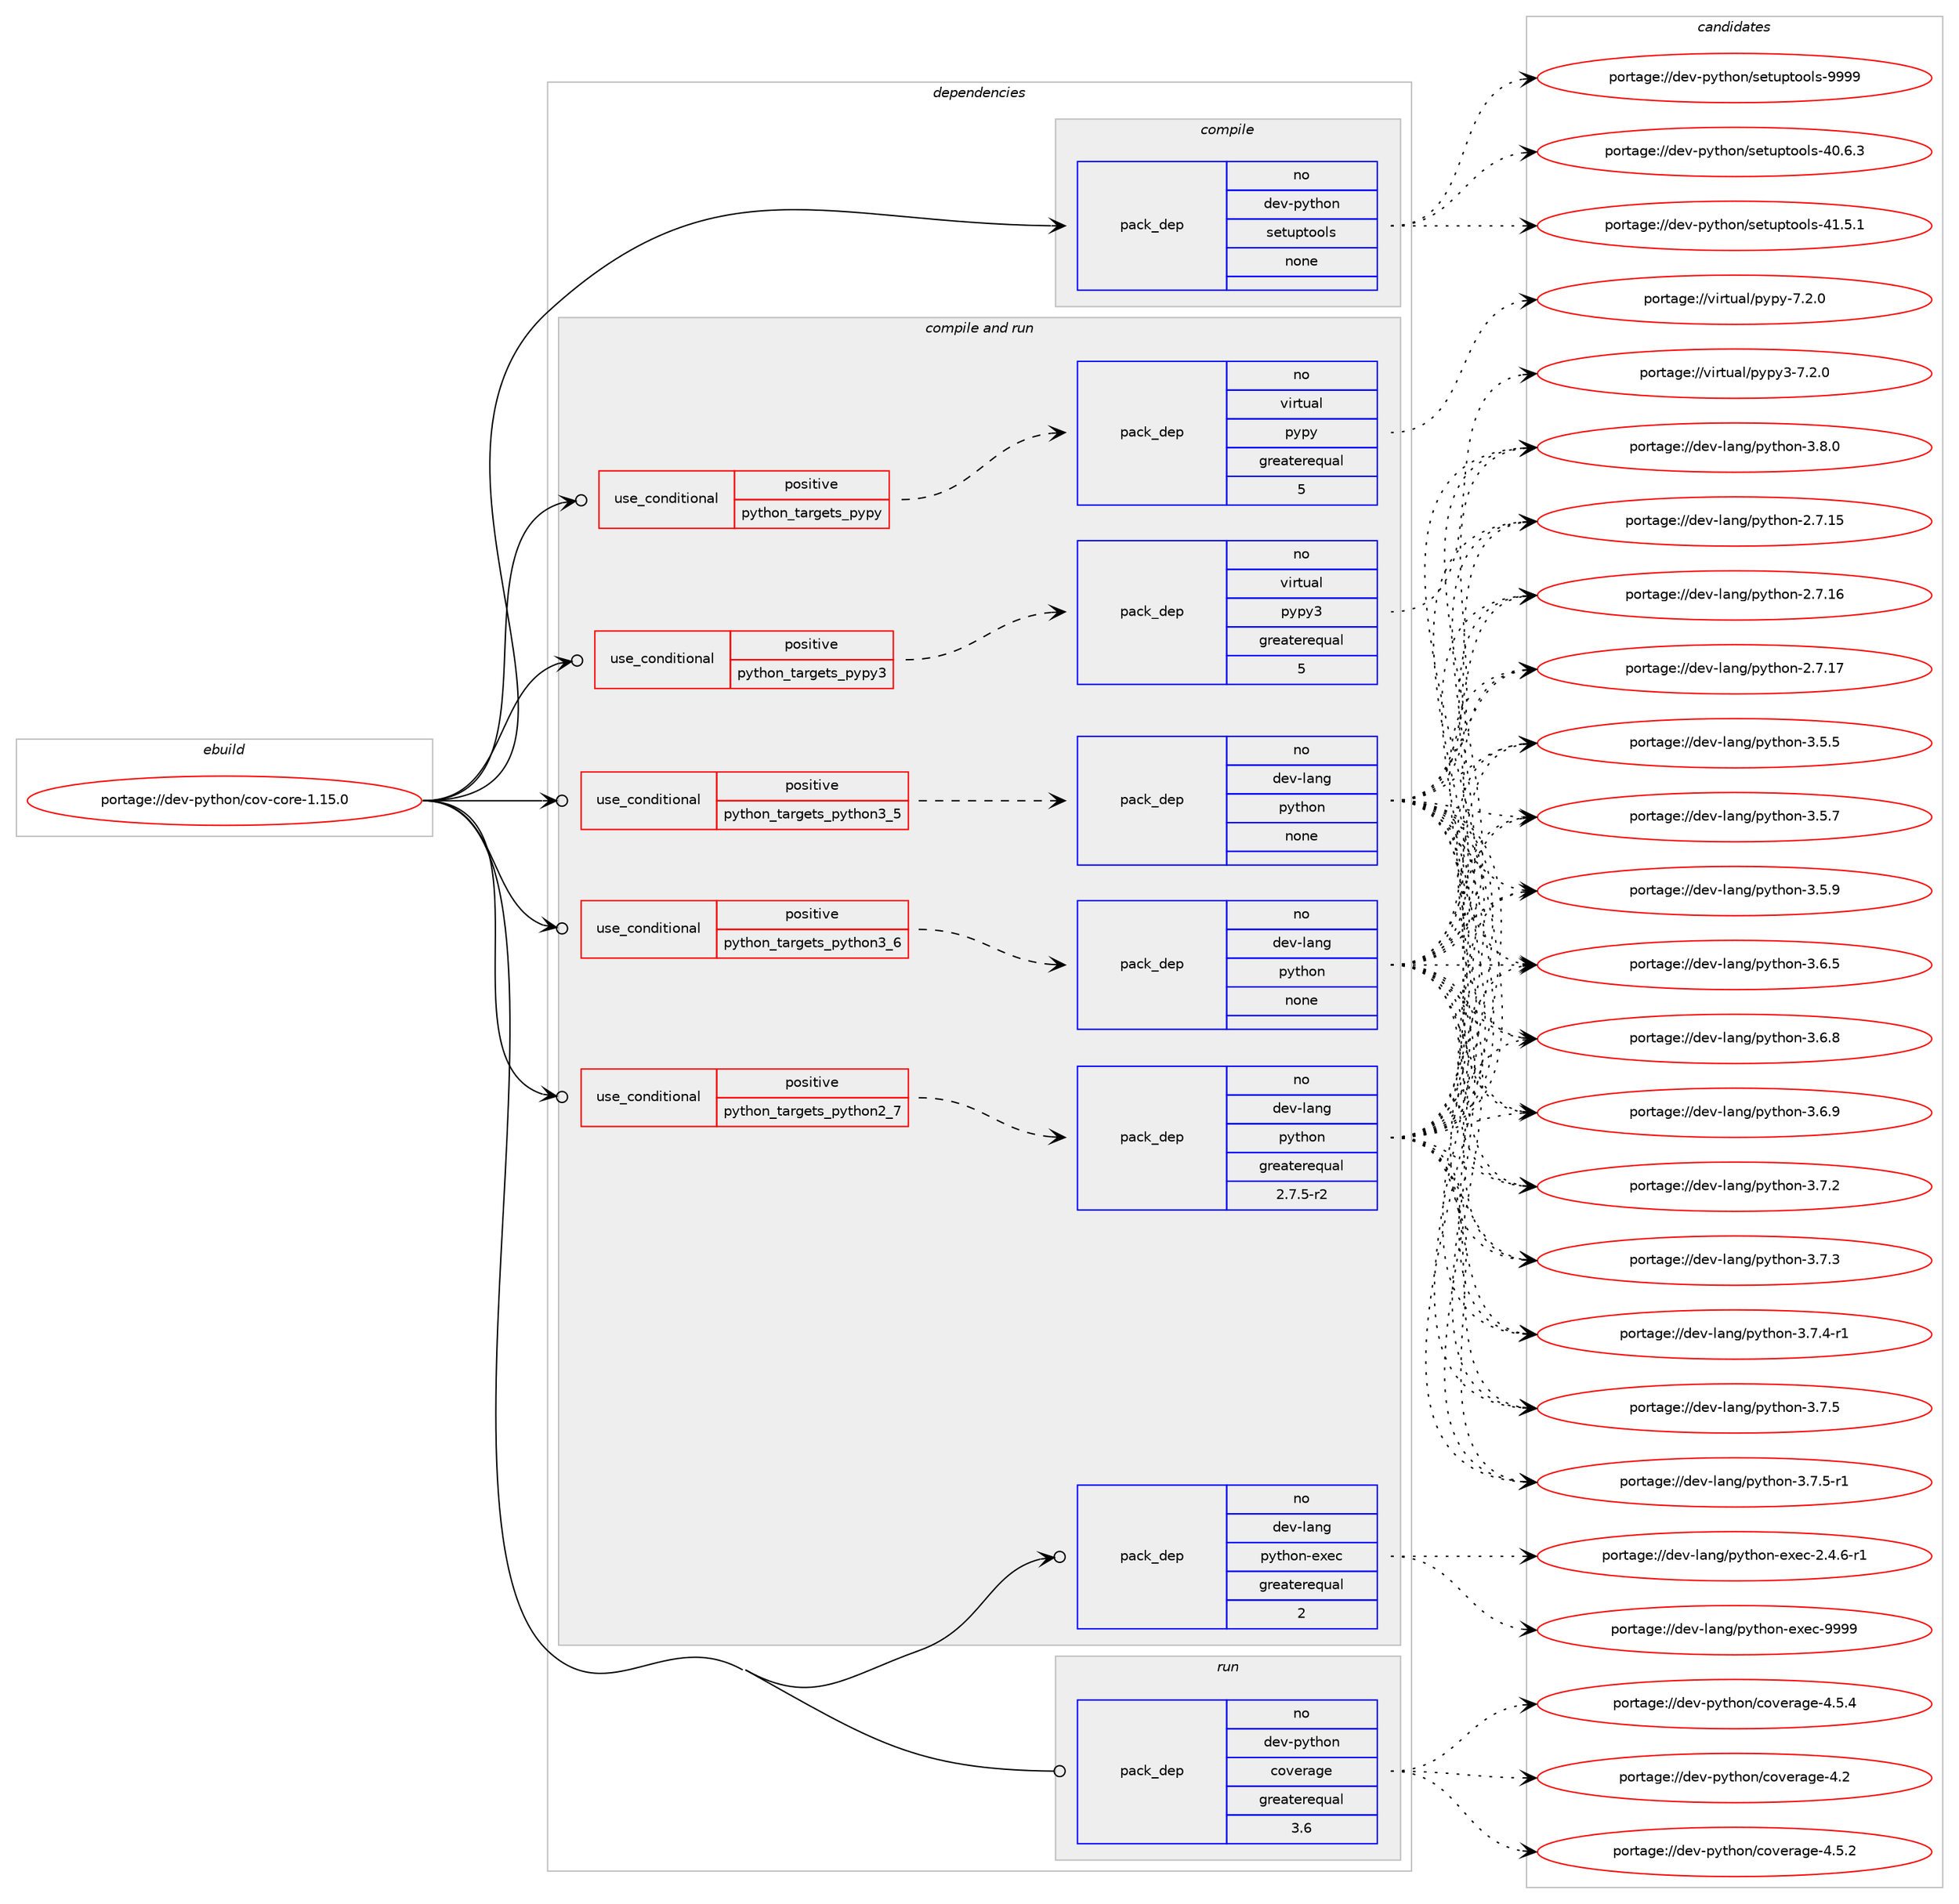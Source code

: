 digraph prolog {

# *************
# Graph options
# *************

newrank=true;
concentrate=true;
compound=true;
graph [rankdir=LR,fontname=Helvetica,fontsize=10,ranksep=1.5];#, ranksep=2.5, nodesep=0.2];
edge  [arrowhead=vee];
node  [fontname=Helvetica,fontsize=10];

# **********
# The ebuild
# **********

subgraph cluster_leftcol {
color=gray;
rank=same;
label=<<i>ebuild</i>>;
id [label="portage://dev-python/cov-core-1.15.0", color=red, width=4, href="../dev-python/cov-core-1.15.0.svg"];
}

# ****************
# The dependencies
# ****************

subgraph cluster_midcol {
color=gray;
label=<<i>dependencies</i>>;
subgraph cluster_compile {
fillcolor="#eeeeee";
style=filled;
label=<<i>compile</i>>;
subgraph pack104464 {
dependency134976 [label=<<TABLE BORDER="0" CELLBORDER="1" CELLSPACING="0" CELLPADDING="4" WIDTH="220"><TR><TD ROWSPAN="6" CELLPADDING="30">pack_dep</TD></TR><TR><TD WIDTH="110">no</TD></TR><TR><TD>dev-python</TD></TR><TR><TD>setuptools</TD></TR><TR><TD>none</TD></TR><TR><TD></TD></TR></TABLE>>, shape=none, color=blue];
}
id:e -> dependency134976:w [weight=20,style="solid",arrowhead="vee"];
}
subgraph cluster_compileandrun {
fillcolor="#eeeeee";
style=filled;
label=<<i>compile and run</i>>;
subgraph cond27204 {
dependency134977 [label=<<TABLE BORDER="0" CELLBORDER="1" CELLSPACING="0" CELLPADDING="4"><TR><TD ROWSPAN="3" CELLPADDING="10">use_conditional</TD></TR><TR><TD>positive</TD></TR><TR><TD>python_targets_pypy</TD></TR></TABLE>>, shape=none, color=red];
subgraph pack104465 {
dependency134978 [label=<<TABLE BORDER="0" CELLBORDER="1" CELLSPACING="0" CELLPADDING="4" WIDTH="220"><TR><TD ROWSPAN="6" CELLPADDING="30">pack_dep</TD></TR><TR><TD WIDTH="110">no</TD></TR><TR><TD>virtual</TD></TR><TR><TD>pypy</TD></TR><TR><TD>greaterequal</TD></TR><TR><TD>5</TD></TR></TABLE>>, shape=none, color=blue];
}
dependency134977:e -> dependency134978:w [weight=20,style="dashed",arrowhead="vee"];
}
id:e -> dependency134977:w [weight=20,style="solid",arrowhead="odotvee"];
subgraph cond27205 {
dependency134979 [label=<<TABLE BORDER="0" CELLBORDER="1" CELLSPACING="0" CELLPADDING="4"><TR><TD ROWSPAN="3" CELLPADDING="10">use_conditional</TD></TR><TR><TD>positive</TD></TR><TR><TD>python_targets_pypy3</TD></TR></TABLE>>, shape=none, color=red];
subgraph pack104466 {
dependency134980 [label=<<TABLE BORDER="0" CELLBORDER="1" CELLSPACING="0" CELLPADDING="4" WIDTH="220"><TR><TD ROWSPAN="6" CELLPADDING="30">pack_dep</TD></TR><TR><TD WIDTH="110">no</TD></TR><TR><TD>virtual</TD></TR><TR><TD>pypy3</TD></TR><TR><TD>greaterequal</TD></TR><TR><TD>5</TD></TR></TABLE>>, shape=none, color=blue];
}
dependency134979:e -> dependency134980:w [weight=20,style="dashed",arrowhead="vee"];
}
id:e -> dependency134979:w [weight=20,style="solid",arrowhead="odotvee"];
subgraph cond27206 {
dependency134981 [label=<<TABLE BORDER="0" CELLBORDER="1" CELLSPACING="0" CELLPADDING="4"><TR><TD ROWSPAN="3" CELLPADDING="10">use_conditional</TD></TR><TR><TD>positive</TD></TR><TR><TD>python_targets_python2_7</TD></TR></TABLE>>, shape=none, color=red];
subgraph pack104467 {
dependency134982 [label=<<TABLE BORDER="0" CELLBORDER="1" CELLSPACING="0" CELLPADDING="4" WIDTH="220"><TR><TD ROWSPAN="6" CELLPADDING="30">pack_dep</TD></TR><TR><TD WIDTH="110">no</TD></TR><TR><TD>dev-lang</TD></TR><TR><TD>python</TD></TR><TR><TD>greaterequal</TD></TR><TR><TD>2.7.5-r2</TD></TR></TABLE>>, shape=none, color=blue];
}
dependency134981:e -> dependency134982:w [weight=20,style="dashed",arrowhead="vee"];
}
id:e -> dependency134981:w [weight=20,style="solid",arrowhead="odotvee"];
subgraph cond27207 {
dependency134983 [label=<<TABLE BORDER="0" CELLBORDER="1" CELLSPACING="0" CELLPADDING="4"><TR><TD ROWSPAN="3" CELLPADDING="10">use_conditional</TD></TR><TR><TD>positive</TD></TR><TR><TD>python_targets_python3_5</TD></TR></TABLE>>, shape=none, color=red];
subgraph pack104468 {
dependency134984 [label=<<TABLE BORDER="0" CELLBORDER="1" CELLSPACING="0" CELLPADDING="4" WIDTH="220"><TR><TD ROWSPAN="6" CELLPADDING="30">pack_dep</TD></TR><TR><TD WIDTH="110">no</TD></TR><TR><TD>dev-lang</TD></TR><TR><TD>python</TD></TR><TR><TD>none</TD></TR><TR><TD></TD></TR></TABLE>>, shape=none, color=blue];
}
dependency134983:e -> dependency134984:w [weight=20,style="dashed",arrowhead="vee"];
}
id:e -> dependency134983:w [weight=20,style="solid",arrowhead="odotvee"];
subgraph cond27208 {
dependency134985 [label=<<TABLE BORDER="0" CELLBORDER="1" CELLSPACING="0" CELLPADDING="4"><TR><TD ROWSPAN="3" CELLPADDING="10">use_conditional</TD></TR><TR><TD>positive</TD></TR><TR><TD>python_targets_python3_6</TD></TR></TABLE>>, shape=none, color=red];
subgraph pack104469 {
dependency134986 [label=<<TABLE BORDER="0" CELLBORDER="1" CELLSPACING="0" CELLPADDING="4" WIDTH="220"><TR><TD ROWSPAN="6" CELLPADDING="30">pack_dep</TD></TR><TR><TD WIDTH="110">no</TD></TR><TR><TD>dev-lang</TD></TR><TR><TD>python</TD></TR><TR><TD>none</TD></TR><TR><TD></TD></TR></TABLE>>, shape=none, color=blue];
}
dependency134985:e -> dependency134986:w [weight=20,style="dashed",arrowhead="vee"];
}
id:e -> dependency134985:w [weight=20,style="solid",arrowhead="odotvee"];
subgraph pack104470 {
dependency134987 [label=<<TABLE BORDER="0" CELLBORDER="1" CELLSPACING="0" CELLPADDING="4" WIDTH="220"><TR><TD ROWSPAN="6" CELLPADDING="30">pack_dep</TD></TR><TR><TD WIDTH="110">no</TD></TR><TR><TD>dev-lang</TD></TR><TR><TD>python-exec</TD></TR><TR><TD>greaterequal</TD></TR><TR><TD>2</TD></TR></TABLE>>, shape=none, color=blue];
}
id:e -> dependency134987:w [weight=20,style="solid",arrowhead="odotvee"];
}
subgraph cluster_run {
fillcolor="#eeeeee";
style=filled;
label=<<i>run</i>>;
subgraph pack104471 {
dependency134988 [label=<<TABLE BORDER="0" CELLBORDER="1" CELLSPACING="0" CELLPADDING="4" WIDTH="220"><TR><TD ROWSPAN="6" CELLPADDING="30">pack_dep</TD></TR><TR><TD WIDTH="110">no</TD></TR><TR><TD>dev-python</TD></TR><TR><TD>coverage</TD></TR><TR><TD>greaterequal</TD></TR><TR><TD>3.6</TD></TR></TABLE>>, shape=none, color=blue];
}
id:e -> dependency134988:w [weight=20,style="solid",arrowhead="odot"];
}
}

# **************
# The candidates
# **************

subgraph cluster_choices {
rank=same;
color=gray;
label=<<i>candidates</i>>;

subgraph choice104464 {
color=black;
nodesep=1;
choiceportage100101118451121211161041111104711510111611711211611111110811545524846544651 [label="portage://dev-python/setuptools-40.6.3", color=red, width=4,href="../dev-python/setuptools-40.6.3.svg"];
choiceportage100101118451121211161041111104711510111611711211611111110811545524946534649 [label="portage://dev-python/setuptools-41.5.1", color=red, width=4,href="../dev-python/setuptools-41.5.1.svg"];
choiceportage10010111845112121116104111110471151011161171121161111111081154557575757 [label="portage://dev-python/setuptools-9999", color=red, width=4,href="../dev-python/setuptools-9999.svg"];
dependency134976:e -> choiceportage100101118451121211161041111104711510111611711211611111110811545524846544651:w [style=dotted,weight="100"];
dependency134976:e -> choiceportage100101118451121211161041111104711510111611711211611111110811545524946534649:w [style=dotted,weight="100"];
dependency134976:e -> choiceportage10010111845112121116104111110471151011161171121161111111081154557575757:w [style=dotted,weight="100"];
}
subgraph choice104465 {
color=black;
nodesep=1;
choiceportage1181051141161179710847112121112121455546504648 [label="portage://virtual/pypy-7.2.0", color=red, width=4,href="../virtual/pypy-7.2.0.svg"];
dependency134978:e -> choiceportage1181051141161179710847112121112121455546504648:w [style=dotted,weight="100"];
}
subgraph choice104466 {
color=black;
nodesep=1;
choiceportage118105114116117971084711212111212151455546504648 [label="portage://virtual/pypy3-7.2.0", color=red, width=4,href="../virtual/pypy3-7.2.0.svg"];
dependency134980:e -> choiceportage118105114116117971084711212111212151455546504648:w [style=dotted,weight="100"];
}
subgraph choice104467 {
color=black;
nodesep=1;
choiceportage10010111845108971101034711212111610411111045504655464953 [label="portage://dev-lang/python-2.7.15", color=red, width=4,href="../dev-lang/python-2.7.15.svg"];
choiceportage10010111845108971101034711212111610411111045504655464954 [label="portage://dev-lang/python-2.7.16", color=red, width=4,href="../dev-lang/python-2.7.16.svg"];
choiceportage10010111845108971101034711212111610411111045504655464955 [label="portage://dev-lang/python-2.7.17", color=red, width=4,href="../dev-lang/python-2.7.17.svg"];
choiceportage100101118451089711010347112121116104111110455146534653 [label="portage://dev-lang/python-3.5.5", color=red, width=4,href="../dev-lang/python-3.5.5.svg"];
choiceportage100101118451089711010347112121116104111110455146534655 [label="portage://dev-lang/python-3.5.7", color=red, width=4,href="../dev-lang/python-3.5.7.svg"];
choiceportage100101118451089711010347112121116104111110455146534657 [label="portage://dev-lang/python-3.5.9", color=red, width=4,href="../dev-lang/python-3.5.9.svg"];
choiceportage100101118451089711010347112121116104111110455146544653 [label="portage://dev-lang/python-3.6.5", color=red, width=4,href="../dev-lang/python-3.6.5.svg"];
choiceportage100101118451089711010347112121116104111110455146544656 [label="portage://dev-lang/python-3.6.8", color=red, width=4,href="../dev-lang/python-3.6.8.svg"];
choiceportage100101118451089711010347112121116104111110455146544657 [label="portage://dev-lang/python-3.6.9", color=red, width=4,href="../dev-lang/python-3.6.9.svg"];
choiceportage100101118451089711010347112121116104111110455146554650 [label="portage://dev-lang/python-3.7.2", color=red, width=4,href="../dev-lang/python-3.7.2.svg"];
choiceportage100101118451089711010347112121116104111110455146554651 [label="portage://dev-lang/python-3.7.3", color=red, width=4,href="../dev-lang/python-3.7.3.svg"];
choiceportage1001011184510897110103471121211161041111104551465546524511449 [label="portage://dev-lang/python-3.7.4-r1", color=red, width=4,href="../dev-lang/python-3.7.4-r1.svg"];
choiceportage100101118451089711010347112121116104111110455146554653 [label="portage://dev-lang/python-3.7.5", color=red, width=4,href="../dev-lang/python-3.7.5.svg"];
choiceportage1001011184510897110103471121211161041111104551465546534511449 [label="portage://dev-lang/python-3.7.5-r1", color=red, width=4,href="../dev-lang/python-3.7.5-r1.svg"];
choiceportage100101118451089711010347112121116104111110455146564648 [label="portage://dev-lang/python-3.8.0", color=red, width=4,href="../dev-lang/python-3.8.0.svg"];
dependency134982:e -> choiceportage10010111845108971101034711212111610411111045504655464953:w [style=dotted,weight="100"];
dependency134982:e -> choiceportage10010111845108971101034711212111610411111045504655464954:w [style=dotted,weight="100"];
dependency134982:e -> choiceportage10010111845108971101034711212111610411111045504655464955:w [style=dotted,weight="100"];
dependency134982:e -> choiceportage100101118451089711010347112121116104111110455146534653:w [style=dotted,weight="100"];
dependency134982:e -> choiceportage100101118451089711010347112121116104111110455146534655:w [style=dotted,weight="100"];
dependency134982:e -> choiceportage100101118451089711010347112121116104111110455146534657:w [style=dotted,weight="100"];
dependency134982:e -> choiceportage100101118451089711010347112121116104111110455146544653:w [style=dotted,weight="100"];
dependency134982:e -> choiceportage100101118451089711010347112121116104111110455146544656:w [style=dotted,weight="100"];
dependency134982:e -> choiceportage100101118451089711010347112121116104111110455146544657:w [style=dotted,weight="100"];
dependency134982:e -> choiceportage100101118451089711010347112121116104111110455146554650:w [style=dotted,weight="100"];
dependency134982:e -> choiceportage100101118451089711010347112121116104111110455146554651:w [style=dotted,weight="100"];
dependency134982:e -> choiceportage1001011184510897110103471121211161041111104551465546524511449:w [style=dotted,weight="100"];
dependency134982:e -> choiceportage100101118451089711010347112121116104111110455146554653:w [style=dotted,weight="100"];
dependency134982:e -> choiceportage1001011184510897110103471121211161041111104551465546534511449:w [style=dotted,weight="100"];
dependency134982:e -> choiceportage100101118451089711010347112121116104111110455146564648:w [style=dotted,weight="100"];
}
subgraph choice104468 {
color=black;
nodesep=1;
choiceportage10010111845108971101034711212111610411111045504655464953 [label="portage://dev-lang/python-2.7.15", color=red, width=4,href="../dev-lang/python-2.7.15.svg"];
choiceportage10010111845108971101034711212111610411111045504655464954 [label="portage://dev-lang/python-2.7.16", color=red, width=4,href="../dev-lang/python-2.7.16.svg"];
choiceportage10010111845108971101034711212111610411111045504655464955 [label="portage://dev-lang/python-2.7.17", color=red, width=4,href="../dev-lang/python-2.7.17.svg"];
choiceportage100101118451089711010347112121116104111110455146534653 [label="portage://dev-lang/python-3.5.5", color=red, width=4,href="../dev-lang/python-3.5.5.svg"];
choiceportage100101118451089711010347112121116104111110455146534655 [label="portage://dev-lang/python-3.5.7", color=red, width=4,href="../dev-lang/python-3.5.7.svg"];
choiceportage100101118451089711010347112121116104111110455146534657 [label="portage://dev-lang/python-3.5.9", color=red, width=4,href="../dev-lang/python-3.5.9.svg"];
choiceportage100101118451089711010347112121116104111110455146544653 [label="portage://dev-lang/python-3.6.5", color=red, width=4,href="../dev-lang/python-3.6.5.svg"];
choiceportage100101118451089711010347112121116104111110455146544656 [label="portage://dev-lang/python-3.6.8", color=red, width=4,href="../dev-lang/python-3.6.8.svg"];
choiceportage100101118451089711010347112121116104111110455146544657 [label="portage://dev-lang/python-3.6.9", color=red, width=4,href="../dev-lang/python-3.6.9.svg"];
choiceportage100101118451089711010347112121116104111110455146554650 [label="portage://dev-lang/python-3.7.2", color=red, width=4,href="../dev-lang/python-3.7.2.svg"];
choiceportage100101118451089711010347112121116104111110455146554651 [label="portage://dev-lang/python-3.7.3", color=red, width=4,href="../dev-lang/python-3.7.3.svg"];
choiceportage1001011184510897110103471121211161041111104551465546524511449 [label="portage://dev-lang/python-3.7.4-r1", color=red, width=4,href="../dev-lang/python-3.7.4-r1.svg"];
choiceportage100101118451089711010347112121116104111110455146554653 [label="portage://dev-lang/python-3.7.5", color=red, width=4,href="../dev-lang/python-3.7.5.svg"];
choiceportage1001011184510897110103471121211161041111104551465546534511449 [label="portage://dev-lang/python-3.7.5-r1", color=red, width=4,href="../dev-lang/python-3.7.5-r1.svg"];
choiceportage100101118451089711010347112121116104111110455146564648 [label="portage://dev-lang/python-3.8.0", color=red, width=4,href="../dev-lang/python-3.8.0.svg"];
dependency134984:e -> choiceportage10010111845108971101034711212111610411111045504655464953:w [style=dotted,weight="100"];
dependency134984:e -> choiceportage10010111845108971101034711212111610411111045504655464954:w [style=dotted,weight="100"];
dependency134984:e -> choiceportage10010111845108971101034711212111610411111045504655464955:w [style=dotted,weight="100"];
dependency134984:e -> choiceportage100101118451089711010347112121116104111110455146534653:w [style=dotted,weight="100"];
dependency134984:e -> choiceportage100101118451089711010347112121116104111110455146534655:w [style=dotted,weight="100"];
dependency134984:e -> choiceportage100101118451089711010347112121116104111110455146534657:w [style=dotted,weight="100"];
dependency134984:e -> choiceportage100101118451089711010347112121116104111110455146544653:w [style=dotted,weight="100"];
dependency134984:e -> choiceportage100101118451089711010347112121116104111110455146544656:w [style=dotted,weight="100"];
dependency134984:e -> choiceportage100101118451089711010347112121116104111110455146544657:w [style=dotted,weight="100"];
dependency134984:e -> choiceportage100101118451089711010347112121116104111110455146554650:w [style=dotted,weight="100"];
dependency134984:e -> choiceportage100101118451089711010347112121116104111110455146554651:w [style=dotted,weight="100"];
dependency134984:e -> choiceportage1001011184510897110103471121211161041111104551465546524511449:w [style=dotted,weight="100"];
dependency134984:e -> choiceportage100101118451089711010347112121116104111110455146554653:w [style=dotted,weight="100"];
dependency134984:e -> choiceportage1001011184510897110103471121211161041111104551465546534511449:w [style=dotted,weight="100"];
dependency134984:e -> choiceportage100101118451089711010347112121116104111110455146564648:w [style=dotted,weight="100"];
}
subgraph choice104469 {
color=black;
nodesep=1;
choiceportage10010111845108971101034711212111610411111045504655464953 [label="portage://dev-lang/python-2.7.15", color=red, width=4,href="../dev-lang/python-2.7.15.svg"];
choiceportage10010111845108971101034711212111610411111045504655464954 [label="portage://dev-lang/python-2.7.16", color=red, width=4,href="../dev-lang/python-2.7.16.svg"];
choiceportage10010111845108971101034711212111610411111045504655464955 [label="portage://dev-lang/python-2.7.17", color=red, width=4,href="../dev-lang/python-2.7.17.svg"];
choiceportage100101118451089711010347112121116104111110455146534653 [label="portage://dev-lang/python-3.5.5", color=red, width=4,href="../dev-lang/python-3.5.5.svg"];
choiceportage100101118451089711010347112121116104111110455146534655 [label="portage://dev-lang/python-3.5.7", color=red, width=4,href="../dev-lang/python-3.5.7.svg"];
choiceportage100101118451089711010347112121116104111110455146534657 [label="portage://dev-lang/python-3.5.9", color=red, width=4,href="../dev-lang/python-3.5.9.svg"];
choiceportage100101118451089711010347112121116104111110455146544653 [label="portage://dev-lang/python-3.6.5", color=red, width=4,href="../dev-lang/python-3.6.5.svg"];
choiceportage100101118451089711010347112121116104111110455146544656 [label="portage://dev-lang/python-3.6.8", color=red, width=4,href="../dev-lang/python-3.6.8.svg"];
choiceportage100101118451089711010347112121116104111110455146544657 [label="portage://dev-lang/python-3.6.9", color=red, width=4,href="../dev-lang/python-3.6.9.svg"];
choiceportage100101118451089711010347112121116104111110455146554650 [label="portage://dev-lang/python-3.7.2", color=red, width=4,href="../dev-lang/python-3.7.2.svg"];
choiceportage100101118451089711010347112121116104111110455146554651 [label="portage://dev-lang/python-3.7.3", color=red, width=4,href="../dev-lang/python-3.7.3.svg"];
choiceportage1001011184510897110103471121211161041111104551465546524511449 [label="portage://dev-lang/python-3.7.4-r1", color=red, width=4,href="../dev-lang/python-3.7.4-r1.svg"];
choiceportage100101118451089711010347112121116104111110455146554653 [label="portage://dev-lang/python-3.7.5", color=red, width=4,href="../dev-lang/python-3.7.5.svg"];
choiceportage1001011184510897110103471121211161041111104551465546534511449 [label="portage://dev-lang/python-3.7.5-r1", color=red, width=4,href="../dev-lang/python-3.7.5-r1.svg"];
choiceportage100101118451089711010347112121116104111110455146564648 [label="portage://dev-lang/python-3.8.0", color=red, width=4,href="../dev-lang/python-3.8.0.svg"];
dependency134986:e -> choiceportage10010111845108971101034711212111610411111045504655464953:w [style=dotted,weight="100"];
dependency134986:e -> choiceportage10010111845108971101034711212111610411111045504655464954:w [style=dotted,weight="100"];
dependency134986:e -> choiceportage10010111845108971101034711212111610411111045504655464955:w [style=dotted,weight="100"];
dependency134986:e -> choiceportage100101118451089711010347112121116104111110455146534653:w [style=dotted,weight="100"];
dependency134986:e -> choiceportage100101118451089711010347112121116104111110455146534655:w [style=dotted,weight="100"];
dependency134986:e -> choiceportage100101118451089711010347112121116104111110455146534657:w [style=dotted,weight="100"];
dependency134986:e -> choiceportage100101118451089711010347112121116104111110455146544653:w [style=dotted,weight="100"];
dependency134986:e -> choiceportage100101118451089711010347112121116104111110455146544656:w [style=dotted,weight="100"];
dependency134986:e -> choiceportage100101118451089711010347112121116104111110455146544657:w [style=dotted,weight="100"];
dependency134986:e -> choiceportage100101118451089711010347112121116104111110455146554650:w [style=dotted,weight="100"];
dependency134986:e -> choiceportage100101118451089711010347112121116104111110455146554651:w [style=dotted,weight="100"];
dependency134986:e -> choiceportage1001011184510897110103471121211161041111104551465546524511449:w [style=dotted,weight="100"];
dependency134986:e -> choiceportage100101118451089711010347112121116104111110455146554653:w [style=dotted,weight="100"];
dependency134986:e -> choiceportage1001011184510897110103471121211161041111104551465546534511449:w [style=dotted,weight="100"];
dependency134986:e -> choiceportage100101118451089711010347112121116104111110455146564648:w [style=dotted,weight="100"];
}
subgraph choice104470 {
color=black;
nodesep=1;
choiceportage10010111845108971101034711212111610411111045101120101994550465246544511449 [label="portage://dev-lang/python-exec-2.4.6-r1", color=red, width=4,href="../dev-lang/python-exec-2.4.6-r1.svg"];
choiceportage10010111845108971101034711212111610411111045101120101994557575757 [label="portage://dev-lang/python-exec-9999", color=red, width=4,href="../dev-lang/python-exec-9999.svg"];
dependency134987:e -> choiceportage10010111845108971101034711212111610411111045101120101994550465246544511449:w [style=dotted,weight="100"];
dependency134987:e -> choiceportage10010111845108971101034711212111610411111045101120101994557575757:w [style=dotted,weight="100"];
}
subgraph choice104471 {
color=black;
nodesep=1;
choiceportage1001011184511212111610411111047991111181011149710310145524650 [label="portage://dev-python/coverage-4.2", color=red, width=4,href="../dev-python/coverage-4.2.svg"];
choiceportage10010111845112121116104111110479911111810111497103101455246534650 [label="portage://dev-python/coverage-4.5.2", color=red, width=4,href="../dev-python/coverage-4.5.2.svg"];
choiceportage10010111845112121116104111110479911111810111497103101455246534652 [label="portage://dev-python/coverage-4.5.4", color=red, width=4,href="../dev-python/coverage-4.5.4.svg"];
dependency134988:e -> choiceportage1001011184511212111610411111047991111181011149710310145524650:w [style=dotted,weight="100"];
dependency134988:e -> choiceportage10010111845112121116104111110479911111810111497103101455246534650:w [style=dotted,weight="100"];
dependency134988:e -> choiceportage10010111845112121116104111110479911111810111497103101455246534652:w [style=dotted,weight="100"];
}
}

}
